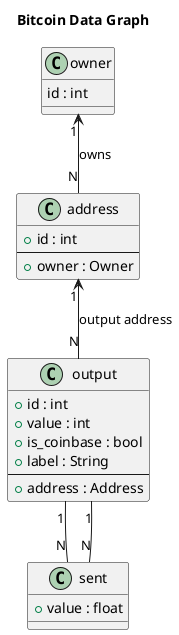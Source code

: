 @startuml
title Bitcoin Data Graph

class owner {
    id : int
}

class address {
    + id : int
    ---
    + owner : Owner
}

class sent {
    + value : float
}

class output {
    + id : int
    + value : int
    + is_coinbase : bool
    + label : String
    ---
    + address : Address
}

owner "1" <-- "N" address : owns
address "1" <-- "N" output : output address
output "1" -- "N" sent
sent "N" -- "1" output

@enduml
